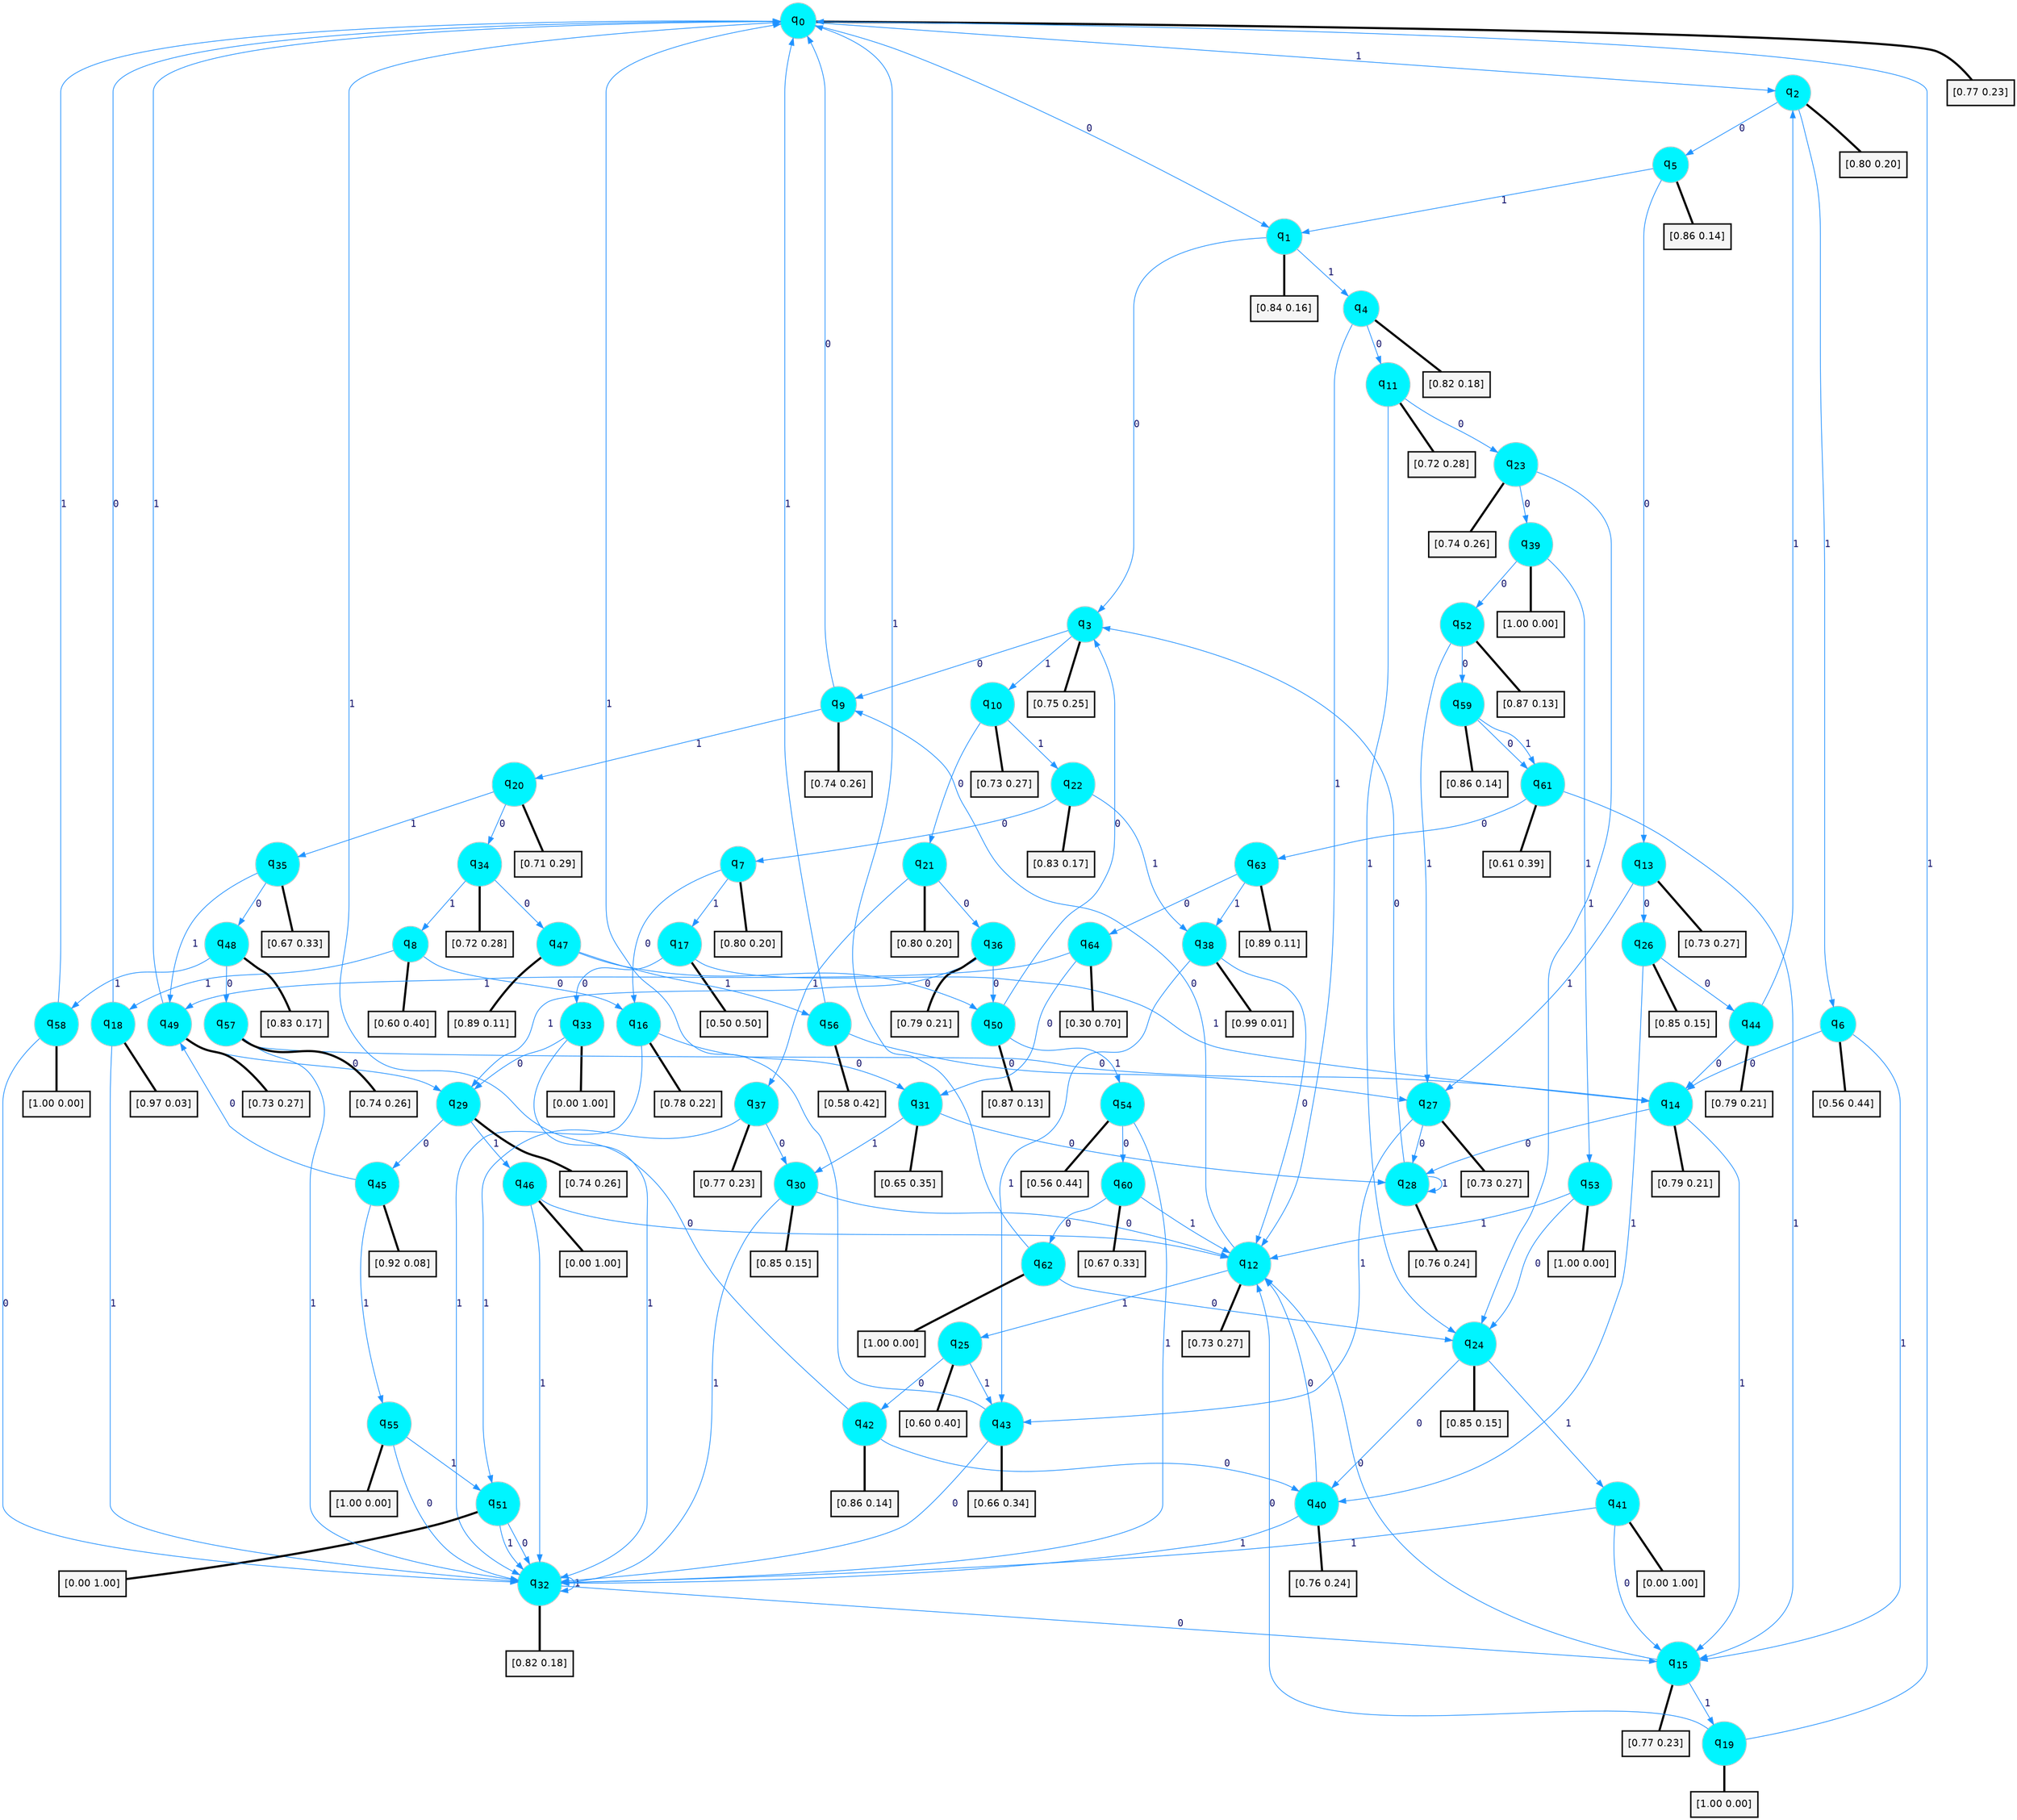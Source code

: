 digraph G {
graph [
bgcolor=transparent, dpi=300, rankdir=TD, size="40,25"];
node [
color=gray, fillcolor=turquoise1, fontcolor=black, fontname=Helvetica, fontsize=16, fontweight=bold, shape=circle, style=filled];
edge [
arrowsize=1, color=dodgerblue1, fontcolor=midnightblue, fontname=courier, fontweight=bold, penwidth=1, style=solid, weight=20];
0[label=<q<SUB>0</SUB>>];
1[label=<q<SUB>1</SUB>>];
2[label=<q<SUB>2</SUB>>];
3[label=<q<SUB>3</SUB>>];
4[label=<q<SUB>4</SUB>>];
5[label=<q<SUB>5</SUB>>];
6[label=<q<SUB>6</SUB>>];
7[label=<q<SUB>7</SUB>>];
8[label=<q<SUB>8</SUB>>];
9[label=<q<SUB>9</SUB>>];
10[label=<q<SUB>10</SUB>>];
11[label=<q<SUB>11</SUB>>];
12[label=<q<SUB>12</SUB>>];
13[label=<q<SUB>13</SUB>>];
14[label=<q<SUB>14</SUB>>];
15[label=<q<SUB>15</SUB>>];
16[label=<q<SUB>16</SUB>>];
17[label=<q<SUB>17</SUB>>];
18[label=<q<SUB>18</SUB>>];
19[label=<q<SUB>19</SUB>>];
20[label=<q<SUB>20</SUB>>];
21[label=<q<SUB>21</SUB>>];
22[label=<q<SUB>22</SUB>>];
23[label=<q<SUB>23</SUB>>];
24[label=<q<SUB>24</SUB>>];
25[label=<q<SUB>25</SUB>>];
26[label=<q<SUB>26</SUB>>];
27[label=<q<SUB>27</SUB>>];
28[label=<q<SUB>28</SUB>>];
29[label=<q<SUB>29</SUB>>];
30[label=<q<SUB>30</SUB>>];
31[label=<q<SUB>31</SUB>>];
32[label=<q<SUB>32</SUB>>];
33[label=<q<SUB>33</SUB>>];
34[label=<q<SUB>34</SUB>>];
35[label=<q<SUB>35</SUB>>];
36[label=<q<SUB>36</SUB>>];
37[label=<q<SUB>37</SUB>>];
38[label=<q<SUB>38</SUB>>];
39[label=<q<SUB>39</SUB>>];
40[label=<q<SUB>40</SUB>>];
41[label=<q<SUB>41</SUB>>];
42[label=<q<SUB>42</SUB>>];
43[label=<q<SUB>43</SUB>>];
44[label=<q<SUB>44</SUB>>];
45[label=<q<SUB>45</SUB>>];
46[label=<q<SUB>46</SUB>>];
47[label=<q<SUB>47</SUB>>];
48[label=<q<SUB>48</SUB>>];
49[label=<q<SUB>49</SUB>>];
50[label=<q<SUB>50</SUB>>];
51[label=<q<SUB>51</SUB>>];
52[label=<q<SUB>52</SUB>>];
53[label=<q<SUB>53</SUB>>];
54[label=<q<SUB>54</SUB>>];
55[label=<q<SUB>55</SUB>>];
56[label=<q<SUB>56</SUB>>];
57[label=<q<SUB>57</SUB>>];
58[label=<q<SUB>58</SUB>>];
59[label=<q<SUB>59</SUB>>];
60[label=<q<SUB>60</SUB>>];
61[label=<q<SUB>61</SUB>>];
62[label=<q<SUB>62</SUB>>];
63[label=<q<SUB>63</SUB>>];
64[label=<q<SUB>64</SUB>>];
65[label="[0.77 0.23]", shape=box,fontcolor=black, fontname=Helvetica, fontsize=14, penwidth=2, fillcolor=whitesmoke,color=black];
66[label="[0.84 0.16]", shape=box,fontcolor=black, fontname=Helvetica, fontsize=14, penwidth=2, fillcolor=whitesmoke,color=black];
67[label="[0.80 0.20]", shape=box,fontcolor=black, fontname=Helvetica, fontsize=14, penwidth=2, fillcolor=whitesmoke,color=black];
68[label="[0.75 0.25]", shape=box,fontcolor=black, fontname=Helvetica, fontsize=14, penwidth=2, fillcolor=whitesmoke,color=black];
69[label="[0.82 0.18]", shape=box,fontcolor=black, fontname=Helvetica, fontsize=14, penwidth=2, fillcolor=whitesmoke,color=black];
70[label="[0.86 0.14]", shape=box,fontcolor=black, fontname=Helvetica, fontsize=14, penwidth=2, fillcolor=whitesmoke,color=black];
71[label="[0.56 0.44]", shape=box,fontcolor=black, fontname=Helvetica, fontsize=14, penwidth=2, fillcolor=whitesmoke,color=black];
72[label="[0.80 0.20]", shape=box,fontcolor=black, fontname=Helvetica, fontsize=14, penwidth=2, fillcolor=whitesmoke,color=black];
73[label="[0.60 0.40]", shape=box,fontcolor=black, fontname=Helvetica, fontsize=14, penwidth=2, fillcolor=whitesmoke,color=black];
74[label="[0.74 0.26]", shape=box,fontcolor=black, fontname=Helvetica, fontsize=14, penwidth=2, fillcolor=whitesmoke,color=black];
75[label="[0.73 0.27]", shape=box,fontcolor=black, fontname=Helvetica, fontsize=14, penwidth=2, fillcolor=whitesmoke,color=black];
76[label="[0.72 0.28]", shape=box,fontcolor=black, fontname=Helvetica, fontsize=14, penwidth=2, fillcolor=whitesmoke,color=black];
77[label="[0.73 0.27]", shape=box,fontcolor=black, fontname=Helvetica, fontsize=14, penwidth=2, fillcolor=whitesmoke,color=black];
78[label="[0.73 0.27]", shape=box,fontcolor=black, fontname=Helvetica, fontsize=14, penwidth=2, fillcolor=whitesmoke,color=black];
79[label="[0.79 0.21]", shape=box,fontcolor=black, fontname=Helvetica, fontsize=14, penwidth=2, fillcolor=whitesmoke,color=black];
80[label="[0.77 0.23]", shape=box,fontcolor=black, fontname=Helvetica, fontsize=14, penwidth=2, fillcolor=whitesmoke,color=black];
81[label="[0.78 0.22]", shape=box,fontcolor=black, fontname=Helvetica, fontsize=14, penwidth=2, fillcolor=whitesmoke,color=black];
82[label="[0.50 0.50]", shape=box,fontcolor=black, fontname=Helvetica, fontsize=14, penwidth=2, fillcolor=whitesmoke,color=black];
83[label="[0.97 0.03]", shape=box,fontcolor=black, fontname=Helvetica, fontsize=14, penwidth=2, fillcolor=whitesmoke,color=black];
84[label="[1.00 0.00]", shape=box,fontcolor=black, fontname=Helvetica, fontsize=14, penwidth=2, fillcolor=whitesmoke,color=black];
85[label="[0.71 0.29]", shape=box,fontcolor=black, fontname=Helvetica, fontsize=14, penwidth=2, fillcolor=whitesmoke,color=black];
86[label="[0.80 0.20]", shape=box,fontcolor=black, fontname=Helvetica, fontsize=14, penwidth=2, fillcolor=whitesmoke,color=black];
87[label="[0.83 0.17]", shape=box,fontcolor=black, fontname=Helvetica, fontsize=14, penwidth=2, fillcolor=whitesmoke,color=black];
88[label="[0.74 0.26]", shape=box,fontcolor=black, fontname=Helvetica, fontsize=14, penwidth=2, fillcolor=whitesmoke,color=black];
89[label="[0.85 0.15]", shape=box,fontcolor=black, fontname=Helvetica, fontsize=14, penwidth=2, fillcolor=whitesmoke,color=black];
90[label="[0.60 0.40]", shape=box,fontcolor=black, fontname=Helvetica, fontsize=14, penwidth=2, fillcolor=whitesmoke,color=black];
91[label="[0.85 0.15]", shape=box,fontcolor=black, fontname=Helvetica, fontsize=14, penwidth=2, fillcolor=whitesmoke,color=black];
92[label="[0.73 0.27]", shape=box,fontcolor=black, fontname=Helvetica, fontsize=14, penwidth=2, fillcolor=whitesmoke,color=black];
93[label="[0.76 0.24]", shape=box,fontcolor=black, fontname=Helvetica, fontsize=14, penwidth=2, fillcolor=whitesmoke,color=black];
94[label="[0.74 0.26]", shape=box,fontcolor=black, fontname=Helvetica, fontsize=14, penwidth=2, fillcolor=whitesmoke,color=black];
95[label="[0.85 0.15]", shape=box,fontcolor=black, fontname=Helvetica, fontsize=14, penwidth=2, fillcolor=whitesmoke,color=black];
96[label="[0.65 0.35]", shape=box,fontcolor=black, fontname=Helvetica, fontsize=14, penwidth=2, fillcolor=whitesmoke,color=black];
97[label="[0.82 0.18]", shape=box,fontcolor=black, fontname=Helvetica, fontsize=14, penwidth=2, fillcolor=whitesmoke,color=black];
98[label="[0.00 1.00]", shape=box,fontcolor=black, fontname=Helvetica, fontsize=14, penwidth=2, fillcolor=whitesmoke,color=black];
99[label="[0.72 0.28]", shape=box,fontcolor=black, fontname=Helvetica, fontsize=14, penwidth=2, fillcolor=whitesmoke,color=black];
100[label="[0.67 0.33]", shape=box,fontcolor=black, fontname=Helvetica, fontsize=14, penwidth=2, fillcolor=whitesmoke,color=black];
101[label="[0.79 0.21]", shape=box,fontcolor=black, fontname=Helvetica, fontsize=14, penwidth=2, fillcolor=whitesmoke,color=black];
102[label="[0.77 0.23]", shape=box,fontcolor=black, fontname=Helvetica, fontsize=14, penwidth=2, fillcolor=whitesmoke,color=black];
103[label="[0.99 0.01]", shape=box,fontcolor=black, fontname=Helvetica, fontsize=14, penwidth=2, fillcolor=whitesmoke,color=black];
104[label="[1.00 0.00]", shape=box,fontcolor=black, fontname=Helvetica, fontsize=14, penwidth=2, fillcolor=whitesmoke,color=black];
105[label="[0.76 0.24]", shape=box,fontcolor=black, fontname=Helvetica, fontsize=14, penwidth=2, fillcolor=whitesmoke,color=black];
106[label="[0.00 1.00]", shape=box,fontcolor=black, fontname=Helvetica, fontsize=14, penwidth=2, fillcolor=whitesmoke,color=black];
107[label="[0.86 0.14]", shape=box,fontcolor=black, fontname=Helvetica, fontsize=14, penwidth=2, fillcolor=whitesmoke,color=black];
108[label="[0.66 0.34]", shape=box,fontcolor=black, fontname=Helvetica, fontsize=14, penwidth=2, fillcolor=whitesmoke,color=black];
109[label="[0.79 0.21]", shape=box,fontcolor=black, fontname=Helvetica, fontsize=14, penwidth=2, fillcolor=whitesmoke,color=black];
110[label="[0.92 0.08]", shape=box,fontcolor=black, fontname=Helvetica, fontsize=14, penwidth=2, fillcolor=whitesmoke,color=black];
111[label="[0.00 1.00]", shape=box,fontcolor=black, fontname=Helvetica, fontsize=14, penwidth=2, fillcolor=whitesmoke,color=black];
112[label="[0.89 0.11]", shape=box,fontcolor=black, fontname=Helvetica, fontsize=14, penwidth=2, fillcolor=whitesmoke,color=black];
113[label="[0.83 0.17]", shape=box,fontcolor=black, fontname=Helvetica, fontsize=14, penwidth=2, fillcolor=whitesmoke,color=black];
114[label="[0.73 0.27]", shape=box,fontcolor=black, fontname=Helvetica, fontsize=14, penwidth=2, fillcolor=whitesmoke,color=black];
115[label="[0.87 0.13]", shape=box,fontcolor=black, fontname=Helvetica, fontsize=14, penwidth=2, fillcolor=whitesmoke,color=black];
116[label="[0.00 1.00]", shape=box,fontcolor=black, fontname=Helvetica, fontsize=14, penwidth=2, fillcolor=whitesmoke,color=black];
117[label="[0.87 0.13]", shape=box,fontcolor=black, fontname=Helvetica, fontsize=14, penwidth=2, fillcolor=whitesmoke,color=black];
118[label="[1.00 0.00]", shape=box,fontcolor=black, fontname=Helvetica, fontsize=14, penwidth=2, fillcolor=whitesmoke,color=black];
119[label="[0.56 0.44]", shape=box,fontcolor=black, fontname=Helvetica, fontsize=14, penwidth=2, fillcolor=whitesmoke,color=black];
120[label="[1.00 0.00]", shape=box,fontcolor=black, fontname=Helvetica, fontsize=14, penwidth=2, fillcolor=whitesmoke,color=black];
121[label="[0.58 0.42]", shape=box,fontcolor=black, fontname=Helvetica, fontsize=14, penwidth=2, fillcolor=whitesmoke,color=black];
122[label="[0.74 0.26]", shape=box,fontcolor=black, fontname=Helvetica, fontsize=14, penwidth=2, fillcolor=whitesmoke,color=black];
123[label="[1.00 0.00]", shape=box,fontcolor=black, fontname=Helvetica, fontsize=14, penwidth=2, fillcolor=whitesmoke,color=black];
124[label="[0.86 0.14]", shape=box,fontcolor=black, fontname=Helvetica, fontsize=14, penwidth=2, fillcolor=whitesmoke,color=black];
125[label="[0.67 0.33]", shape=box,fontcolor=black, fontname=Helvetica, fontsize=14, penwidth=2, fillcolor=whitesmoke,color=black];
126[label="[0.61 0.39]", shape=box,fontcolor=black, fontname=Helvetica, fontsize=14, penwidth=2, fillcolor=whitesmoke,color=black];
127[label="[1.00 0.00]", shape=box,fontcolor=black, fontname=Helvetica, fontsize=14, penwidth=2, fillcolor=whitesmoke,color=black];
128[label="[0.89 0.11]", shape=box,fontcolor=black, fontname=Helvetica, fontsize=14, penwidth=2, fillcolor=whitesmoke,color=black];
129[label="[0.30 0.70]", shape=box,fontcolor=black, fontname=Helvetica, fontsize=14, penwidth=2, fillcolor=whitesmoke,color=black];
0->1 [label=0];
0->2 [label=1];
0->65 [arrowhead=none, penwidth=3,color=black];
1->3 [label=0];
1->4 [label=1];
1->66 [arrowhead=none, penwidth=3,color=black];
2->5 [label=0];
2->6 [label=1];
2->67 [arrowhead=none, penwidth=3,color=black];
3->9 [label=0];
3->10 [label=1];
3->68 [arrowhead=none, penwidth=3,color=black];
4->11 [label=0];
4->12 [label=1];
4->69 [arrowhead=none, penwidth=3,color=black];
5->13 [label=0];
5->1 [label=1];
5->70 [arrowhead=none, penwidth=3,color=black];
6->14 [label=0];
6->15 [label=1];
6->71 [arrowhead=none, penwidth=3,color=black];
7->16 [label=0];
7->17 [label=1];
7->72 [arrowhead=none, penwidth=3,color=black];
8->16 [label=0];
8->18 [label=1];
8->73 [arrowhead=none, penwidth=3,color=black];
9->0 [label=0];
9->20 [label=1];
9->74 [arrowhead=none, penwidth=3,color=black];
10->21 [label=0];
10->22 [label=1];
10->75 [arrowhead=none, penwidth=3,color=black];
11->23 [label=0];
11->24 [label=1];
11->76 [arrowhead=none, penwidth=3,color=black];
12->9 [label=0];
12->25 [label=1];
12->77 [arrowhead=none, penwidth=3,color=black];
13->26 [label=0];
13->27 [label=1];
13->78 [arrowhead=none, penwidth=3,color=black];
14->28 [label=0];
14->15 [label=1];
14->79 [arrowhead=none, penwidth=3,color=black];
15->12 [label=0];
15->19 [label=1];
15->80 [arrowhead=none, penwidth=3,color=black];
16->31 [label=0];
16->32 [label=1];
16->81 [arrowhead=none, penwidth=3,color=black];
17->33 [label=0];
17->14 [label=1];
17->82 [arrowhead=none, penwidth=3,color=black];
18->0 [label=0];
18->32 [label=1];
18->83 [arrowhead=none, penwidth=3,color=black];
19->12 [label=0];
19->0 [label=1];
19->84 [arrowhead=none, penwidth=3,color=black];
20->34 [label=0];
20->35 [label=1];
20->85 [arrowhead=none, penwidth=3,color=black];
21->36 [label=0];
21->37 [label=1];
21->86 [arrowhead=none, penwidth=3,color=black];
22->7 [label=0];
22->38 [label=1];
22->87 [arrowhead=none, penwidth=3,color=black];
23->39 [label=0];
23->24 [label=1];
23->88 [arrowhead=none, penwidth=3,color=black];
24->40 [label=0];
24->41 [label=1];
24->89 [arrowhead=none, penwidth=3,color=black];
25->42 [label=0];
25->43 [label=1];
25->90 [arrowhead=none, penwidth=3,color=black];
26->44 [label=0];
26->40 [label=1];
26->91 [arrowhead=none, penwidth=3,color=black];
27->28 [label=0];
27->43 [label=1];
27->92 [arrowhead=none, penwidth=3,color=black];
28->3 [label=0];
28->28 [label=1];
28->93 [arrowhead=none, penwidth=3,color=black];
29->45 [label=0];
29->46 [label=1];
29->94 [arrowhead=none, penwidth=3,color=black];
30->12 [label=0];
30->32 [label=1];
30->95 [arrowhead=none, penwidth=3,color=black];
31->28 [label=0];
31->30 [label=1];
31->96 [arrowhead=none, penwidth=3,color=black];
32->15 [label=0];
32->32 [label=1];
32->97 [arrowhead=none, penwidth=3,color=black];
33->29 [label=0];
33->32 [label=1];
33->98 [arrowhead=none, penwidth=3,color=black];
34->47 [label=0];
34->8 [label=1];
34->99 [arrowhead=none, penwidth=3,color=black];
35->48 [label=0];
35->49 [label=1];
35->100 [arrowhead=none, penwidth=3,color=black];
36->50 [label=0];
36->29 [label=1];
36->101 [arrowhead=none, penwidth=3,color=black];
37->30 [label=0];
37->51 [label=1];
37->102 [arrowhead=none, penwidth=3,color=black];
38->12 [label=0];
38->43 [label=1];
38->103 [arrowhead=none, penwidth=3,color=black];
39->52 [label=0];
39->53 [label=1];
39->104 [arrowhead=none, penwidth=3,color=black];
40->12 [label=0];
40->32 [label=1];
40->105 [arrowhead=none, penwidth=3,color=black];
41->15 [label=0];
41->32 [label=1];
41->106 [arrowhead=none, penwidth=3,color=black];
42->40 [label=0];
42->0 [label=1];
42->107 [arrowhead=none, penwidth=3,color=black];
43->32 [label=0];
43->0 [label=1];
43->108 [arrowhead=none, penwidth=3,color=black];
44->14 [label=0];
44->2 [label=1];
44->109 [arrowhead=none, penwidth=3,color=black];
45->49 [label=0];
45->55 [label=1];
45->110 [arrowhead=none, penwidth=3,color=black];
46->12 [label=0];
46->32 [label=1];
46->111 [arrowhead=none, penwidth=3,color=black];
47->50 [label=0];
47->56 [label=1];
47->112 [arrowhead=none, penwidth=3,color=black];
48->57 [label=0];
48->58 [label=1];
48->113 [arrowhead=none, penwidth=3,color=black];
49->29 [label=0];
49->0 [label=1];
49->114 [arrowhead=none, penwidth=3,color=black];
50->3 [label=0];
50->54 [label=1];
50->115 [arrowhead=none, penwidth=3,color=black];
51->32 [label=0];
51->32 [label=1];
51->116 [arrowhead=none, penwidth=3,color=black];
52->59 [label=0];
52->27 [label=1];
52->117 [arrowhead=none, penwidth=3,color=black];
53->24 [label=0];
53->12 [label=1];
53->118 [arrowhead=none, penwidth=3,color=black];
54->60 [label=0];
54->32 [label=1];
54->119 [arrowhead=none, penwidth=3,color=black];
55->32 [label=0];
55->51 [label=1];
55->120 [arrowhead=none, penwidth=3,color=black];
56->27 [label=0];
56->0 [label=1];
56->121 [arrowhead=none, penwidth=3,color=black];
57->14 [label=0];
57->32 [label=1];
57->122 [arrowhead=none, penwidth=3,color=black];
58->32 [label=0];
58->0 [label=1];
58->123 [arrowhead=none, penwidth=3,color=black];
59->61 [label=0];
59->61 [label=1];
59->124 [arrowhead=none, penwidth=3,color=black];
60->62 [label=0];
60->12 [label=1];
60->125 [arrowhead=none, penwidth=3,color=black];
61->63 [label=0];
61->15 [label=1];
61->126 [arrowhead=none, penwidth=3,color=black];
62->24 [label=0];
62->0 [label=1];
62->127 [arrowhead=none, penwidth=3,color=black];
63->64 [label=0];
63->38 [label=1];
63->128 [arrowhead=none, penwidth=3,color=black];
64->31 [label=0];
64->49 [label=1];
64->129 [arrowhead=none, penwidth=3,color=black];
}
